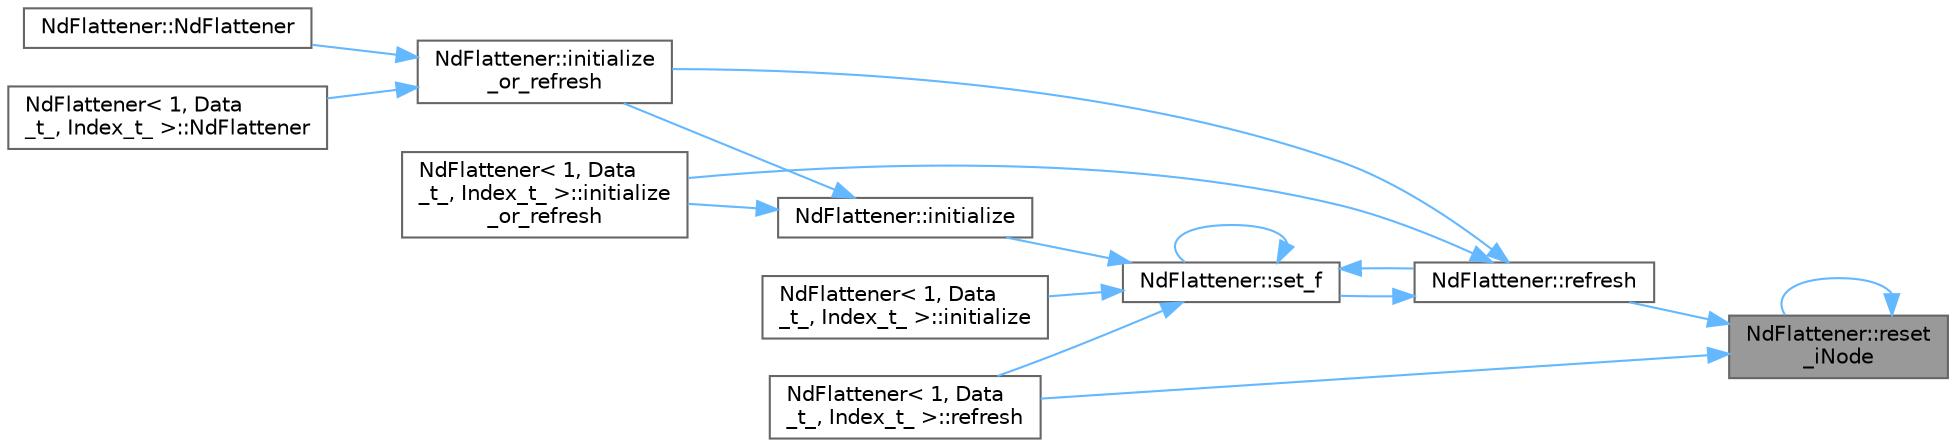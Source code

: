 digraph "NdFlattener::reset_iNode"
{
 // LATEX_PDF_SIZE
  bgcolor="transparent";
  edge [fontname=Helvetica,fontsize=10,labelfontname=Helvetica,labelfontsize=10];
  node [fontname=Helvetica,fontsize=10,shape=box,height=0.2,width=0.4];
  rankdir="RL";
  Node1 [id="Node000001",label="NdFlattener::reset\l_iNode",height=0.2,width=0.4,color="gray40", fillcolor="grey60", style="filled", fontcolor="black",tooltip="Set iNode to 0 in all layers."];
  Node1 -> Node2 [id="edge1_Node000001_Node000002",dir="back",color="steelblue1",style="solid",tooltip=" "];
  Node2 [id="Node000002",label="NdFlattener::refresh",height=0.2,width=0.4,color="grey40", fillcolor="white", style="filled",URL="$classNdFlattener.html#a25b47f23e8abfc8da0ab09b95468d307",tooltip="Refresh the data according to the 'recursive function'."];
  Node2 -> Node3 [id="edge2_Node000002_Node000003",dir="back",color="steelblue1",style="solid",tooltip=" "];
  Node3 [id="Node000003",label="NdFlattener::initialize\l_or_refresh",height=0.2,width=0.4,color="grey40", fillcolor="white", style="filled",URL="$classNdFlattener.html#a7e8bd6e1b88fb84601002a9c9ce01f0c",tooltip="Initialize or refresh the NdFlattener."];
  Node3 -> Node4 [id="edge3_Node000003_Node000004",dir="back",color="steelblue1",style="solid",tooltip=" "];
  Node4 [id="Node000004",label="NdFlattener::NdFlattener",height=0.2,width=0.4,color="grey40", fillcolor="white", style="filled",URL="$classNdFlattener.html#ab7d0fdf5a4e237df593590bf38e1b147",tooltip="Constructor which calls initialize_or_refresh."];
  Node3 -> Node5 [id="edge4_Node000003_Node000005",dir="back",color="steelblue1",style="solid",tooltip=" "];
  Node5 [id="Node000005",label="NdFlattener\< 1, Data\l_t_, Index_t_ \>::NdFlattener",height=0.2,width=0.4,color="grey40", fillcolor="white", style="filled",URL="$classNdFlattener_3_011_00_01Data__t___00_01Index__t___01_4.html#a9df400fffc029b03d912f4860afc89c7",tooltip=" "];
  Node2 -> Node6 [id="edge5_Node000002_Node000006",dir="back",color="steelblue1",style="solid",tooltip=" "];
  Node6 [id="Node000006",label="NdFlattener\< 1, Data\l_t_, Index_t_ \>::initialize\l_or_refresh",height=0.2,width=0.4,color="grey40", fillcolor="white", style="filled",URL="$classNdFlattener_3_011_00_01Data__t___00_01Index__t___01_4.html#a1ed58eba72715577c835b35128fe8540",tooltip=" "];
  Node2 -> Node7 [id="edge6_Node000002_Node000007",dir="back",color="steelblue1",style="solid",tooltip=" "];
  Node7 [id="Node000007",label="NdFlattener::set_f",height=0.2,width=0.4,color="grey40", fillcolor="white", style="filled",URL="$classNdFlattener.html#ad882e93febb58a65eeb1fd93ca2d816a",tooltip="Read the 'recursive function' into the allocated arrays."];
  Node7 -> Node8 [id="edge7_Node000007_Node000008",dir="back",color="steelblue1",style="solid",tooltip=" "];
  Node8 [id="Node000008",label="NdFlattener::initialize",height=0.2,width=0.4,color="grey40", fillcolor="white", style="filled",URL="$classNdFlattener.html#a7dabed7d4fdb3962b0e8efc0222029ce",tooltip="Initialize from a 'recursive function'."];
  Node8 -> Node3 [id="edge8_Node000008_Node000003",dir="back",color="steelblue1",style="solid",tooltip=" "];
  Node8 -> Node6 [id="edge9_Node000008_Node000006",dir="back",color="steelblue1",style="solid",tooltip=" "];
  Node7 -> Node9 [id="edge10_Node000007_Node000009",dir="back",color="steelblue1",style="solid",tooltip=" "];
  Node9 [id="Node000009",label="NdFlattener\< 1, Data\l_t_, Index_t_ \>::initialize",height=0.2,width=0.4,color="grey40", fillcolor="white", style="filled",URL="$classNdFlattener_3_011_00_01Data__t___00_01Index__t___01_4.html#aef5dcd681c9b50870c37d0004707090a",tooltip=" "];
  Node7 -> Node2 [id="edge11_Node000007_Node000002",dir="back",color="steelblue1",style="solid",tooltip=" "];
  Node7 -> Node10 [id="edge12_Node000007_Node000010",dir="back",color="steelblue1",style="solid",tooltip=" "];
  Node10 [id="Node000010",label="NdFlattener\< 1, Data\l_t_, Index_t_ \>::refresh",height=0.2,width=0.4,color="grey40", fillcolor="white", style="filled",URL="$classNdFlattener_3_011_00_01Data__t___00_01Index__t___01_4.html#a079683b9cc112cdd655c0252e438247c",tooltip=" "];
  Node7 -> Node7 [id="edge13_Node000007_Node000007",dir="back",color="steelblue1",style="solid",tooltip=" "];
  Node1 -> Node10 [id="edge14_Node000001_Node000010",dir="back",color="steelblue1",style="solid",tooltip=" "];
  Node1 -> Node1 [id="edge15_Node000001_Node000001",dir="back",color="steelblue1",style="solid",tooltip=" "];
}
